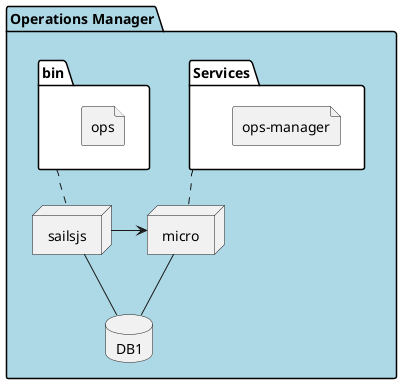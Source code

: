 @startuml

package  "Operations Manager"  #lightblue {
  folder bin #ffffff {
    file ops
  }

  folder Services #ffffff {
    file "ops-manager"
  }

  node micro

  node sailsjs
  database DB1

  sailsjs -- DB1
  bin .. sailsjs
  Services .. micro

  micro -- DB1
  sailsjs -> micro
}

@enduml

